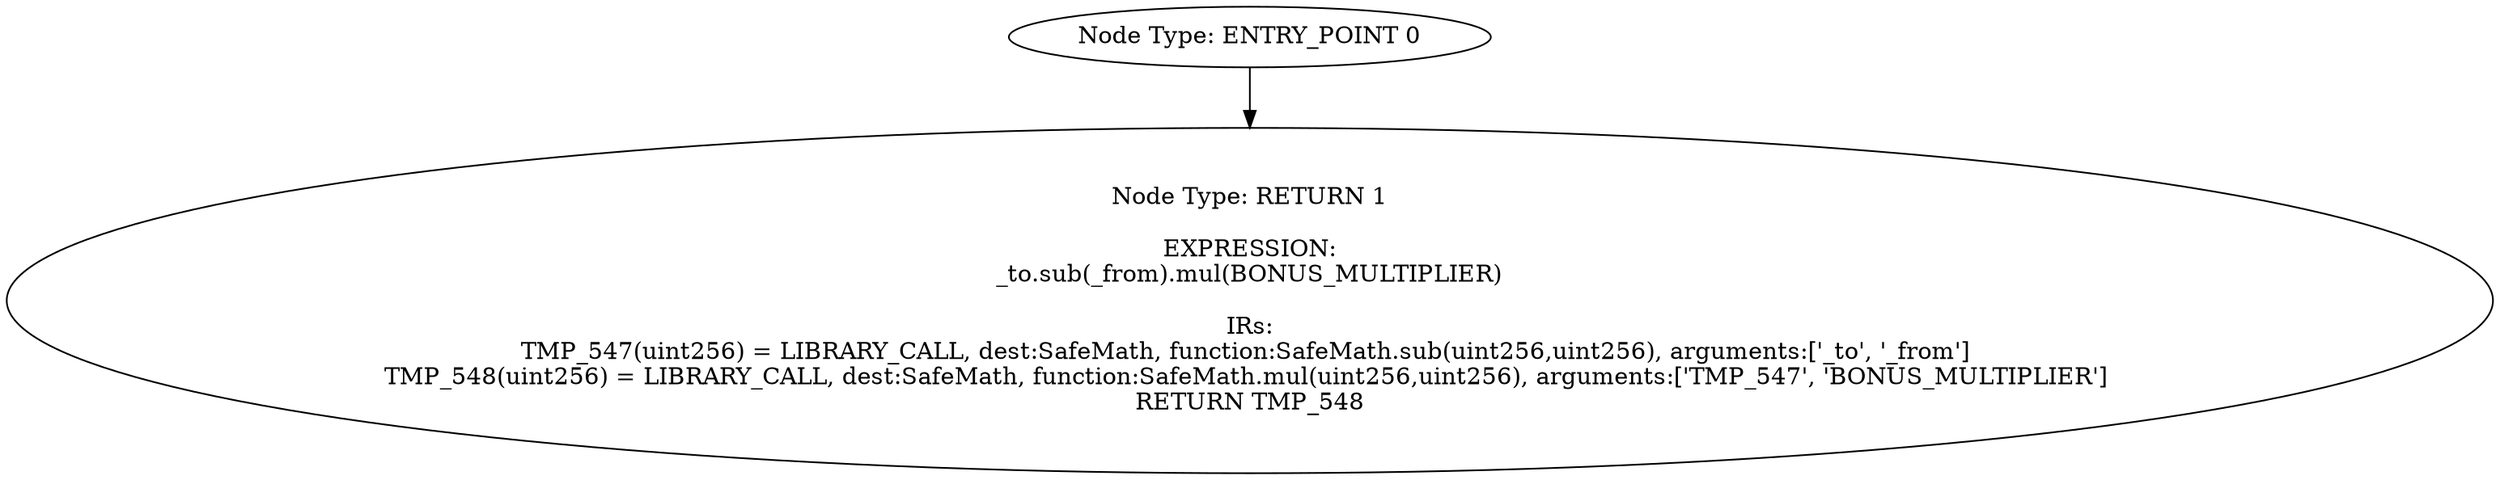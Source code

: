 digraph{
0[label="Node Type: ENTRY_POINT 0
"];
0->1;
1[label="Node Type: RETURN 1

EXPRESSION:
_to.sub(_from).mul(BONUS_MULTIPLIER)

IRs:
TMP_547(uint256) = LIBRARY_CALL, dest:SafeMath, function:SafeMath.sub(uint256,uint256), arguments:['_to', '_from'] 
TMP_548(uint256) = LIBRARY_CALL, dest:SafeMath, function:SafeMath.mul(uint256,uint256), arguments:['TMP_547', 'BONUS_MULTIPLIER'] 
RETURN TMP_548"];
}
